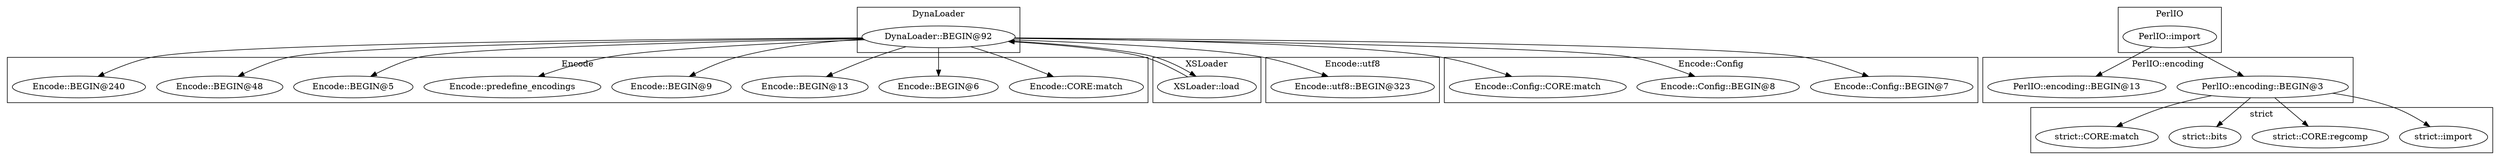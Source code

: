 digraph {
graph [overlap=false]
subgraph cluster_Encode {
	label="Encode";
	"Encode::CORE:match";
	"Encode::BEGIN@6";
	"Encode::BEGIN@13";
	"Encode::BEGIN@9";
	"Encode::predefine_encodings";
	"Encode::BEGIN@5";
	"Encode::BEGIN@48";
	"Encode::BEGIN@240";
}
subgraph cluster_DynaLoader {
	label="DynaLoader";
	"DynaLoader::BEGIN@92";
}
subgraph cluster_PerlIO_encoding {
	label="PerlIO::encoding";
	"PerlIO::encoding::BEGIN@3";
	"PerlIO::encoding::BEGIN@13";
}
subgraph cluster_strict {
	label="strict";
	"strict::import";
	"strict::CORE:regcomp";
	"strict::bits";
	"strict::CORE:match";
}
subgraph cluster_XSLoader {
	label="XSLoader";
	"XSLoader::load";
}
subgraph cluster_PerlIO {
	label="PerlIO";
	"PerlIO::import";
}
subgraph cluster_Encode_utf8 {
	label="Encode::utf8";
	"Encode::utf8::BEGIN@323";
}
subgraph cluster_Encode_Config {
	label="Encode::Config";
	"Encode::Config::BEGIN@7";
	"Encode::Config::BEGIN@8";
	"Encode::Config::CORE:match";
}
"PerlIO::encoding::BEGIN@3" -> "strict::CORE:match";
"DynaLoader::BEGIN@92" -> "Encode::Config::CORE:match";
"DynaLoader::BEGIN@92" -> "Encode::Config::BEGIN@7";
"DynaLoader::BEGIN@92" -> "Encode::BEGIN@9";
"DynaLoader::BEGIN@92" -> "Encode::BEGIN@13";
"DynaLoader::BEGIN@92" -> "Encode::BEGIN@48";
"DynaLoader::BEGIN@92" -> "Encode::BEGIN@6";
"XSLoader::load" -> "DynaLoader::BEGIN@92";
"DynaLoader::BEGIN@92" -> "XSLoader::load";
"DynaLoader::BEGIN@92" -> "Encode::utf8::BEGIN@323";
"DynaLoader::BEGIN@92" -> "Encode::BEGIN@5";
"PerlIO::encoding::BEGIN@3" -> "strict::bits";
"DynaLoader::BEGIN@92" -> "Encode::Config::BEGIN@8";
"PerlIO::encoding::BEGIN@3" -> "strict::CORE:regcomp";
"PerlIO::import" -> "PerlIO::encoding::BEGIN@13";
"DynaLoader::BEGIN@92" -> "Encode::CORE:match";
"DynaLoader::BEGIN@92" -> "Encode::predefine_encodings";
"PerlIO::import" -> "PerlIO::encoding::BEGIN@3";
"PerlIO::encoding::BEGIN@3" -> "strict::import";
"DynaLoader::BEGIN@92" -> "Encode::BEGIN@240";
}
